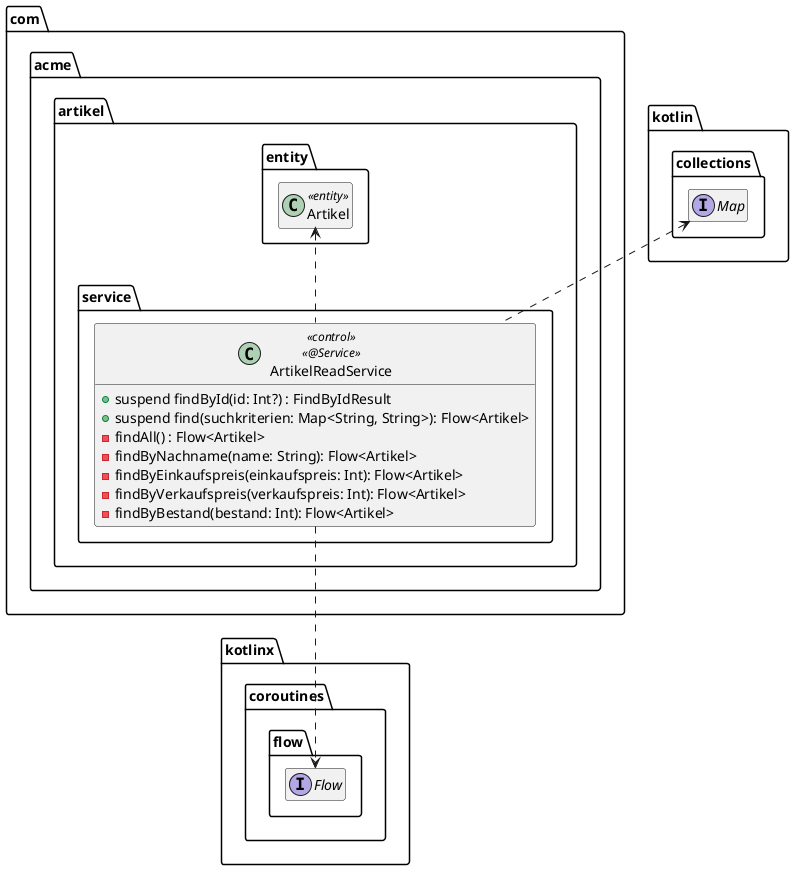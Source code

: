 @startuml
package kotlinx.coroutines.flow {
    interface Flow
}

package kotlin.collections {
    interface Map
}

package com.acme.artikel {
    package entity {
        class Artikel << entity >>
    }

    package service {
        class ArtikelReadService << control >> << @Service >> {
            + suspend findById(id: Int?) : FindByIdResult
            + suspend find(suchkriterien: Map<String, String>): Flow<Artikel>
            - findAll() : Flow<Artikel>
            - findByNachname(name: String): Flow<Artikel>
            - findByEinkaufspreis(einkaufspreis: Int): Flow<Artikel>
            - findByVerkaufspreis(verkaufspreis: Int): Flow<Artikel>
            - findByBestand(bestand: Int): Flow<Artikel>
        }

        ArtikelReadService .up.> Artikel
        ArtikelReadService ..> Flow
        ArtikelReadService .up.> Map
    }
}
hide empty members
@enduml

